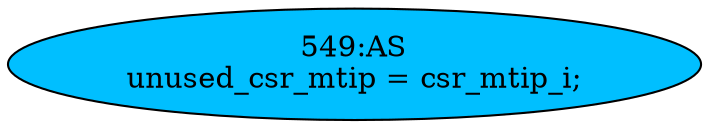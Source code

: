 strict digraph "" {
	node [label="\N"];
	"549:AS"	 [ast="<pyverilog.vparser.ast.Assign object at 0x7fefacf07f90>",
		def_var="['unused_csr_mtip']",
		fillcolor=deepskyblue,
		label="549:AS
unused_csr_mtip = csr_mtip_i;",
		statements="[]",
		style=filled,
		typ=Assign,
		use_var="['csr_mtip_i']"];
}
